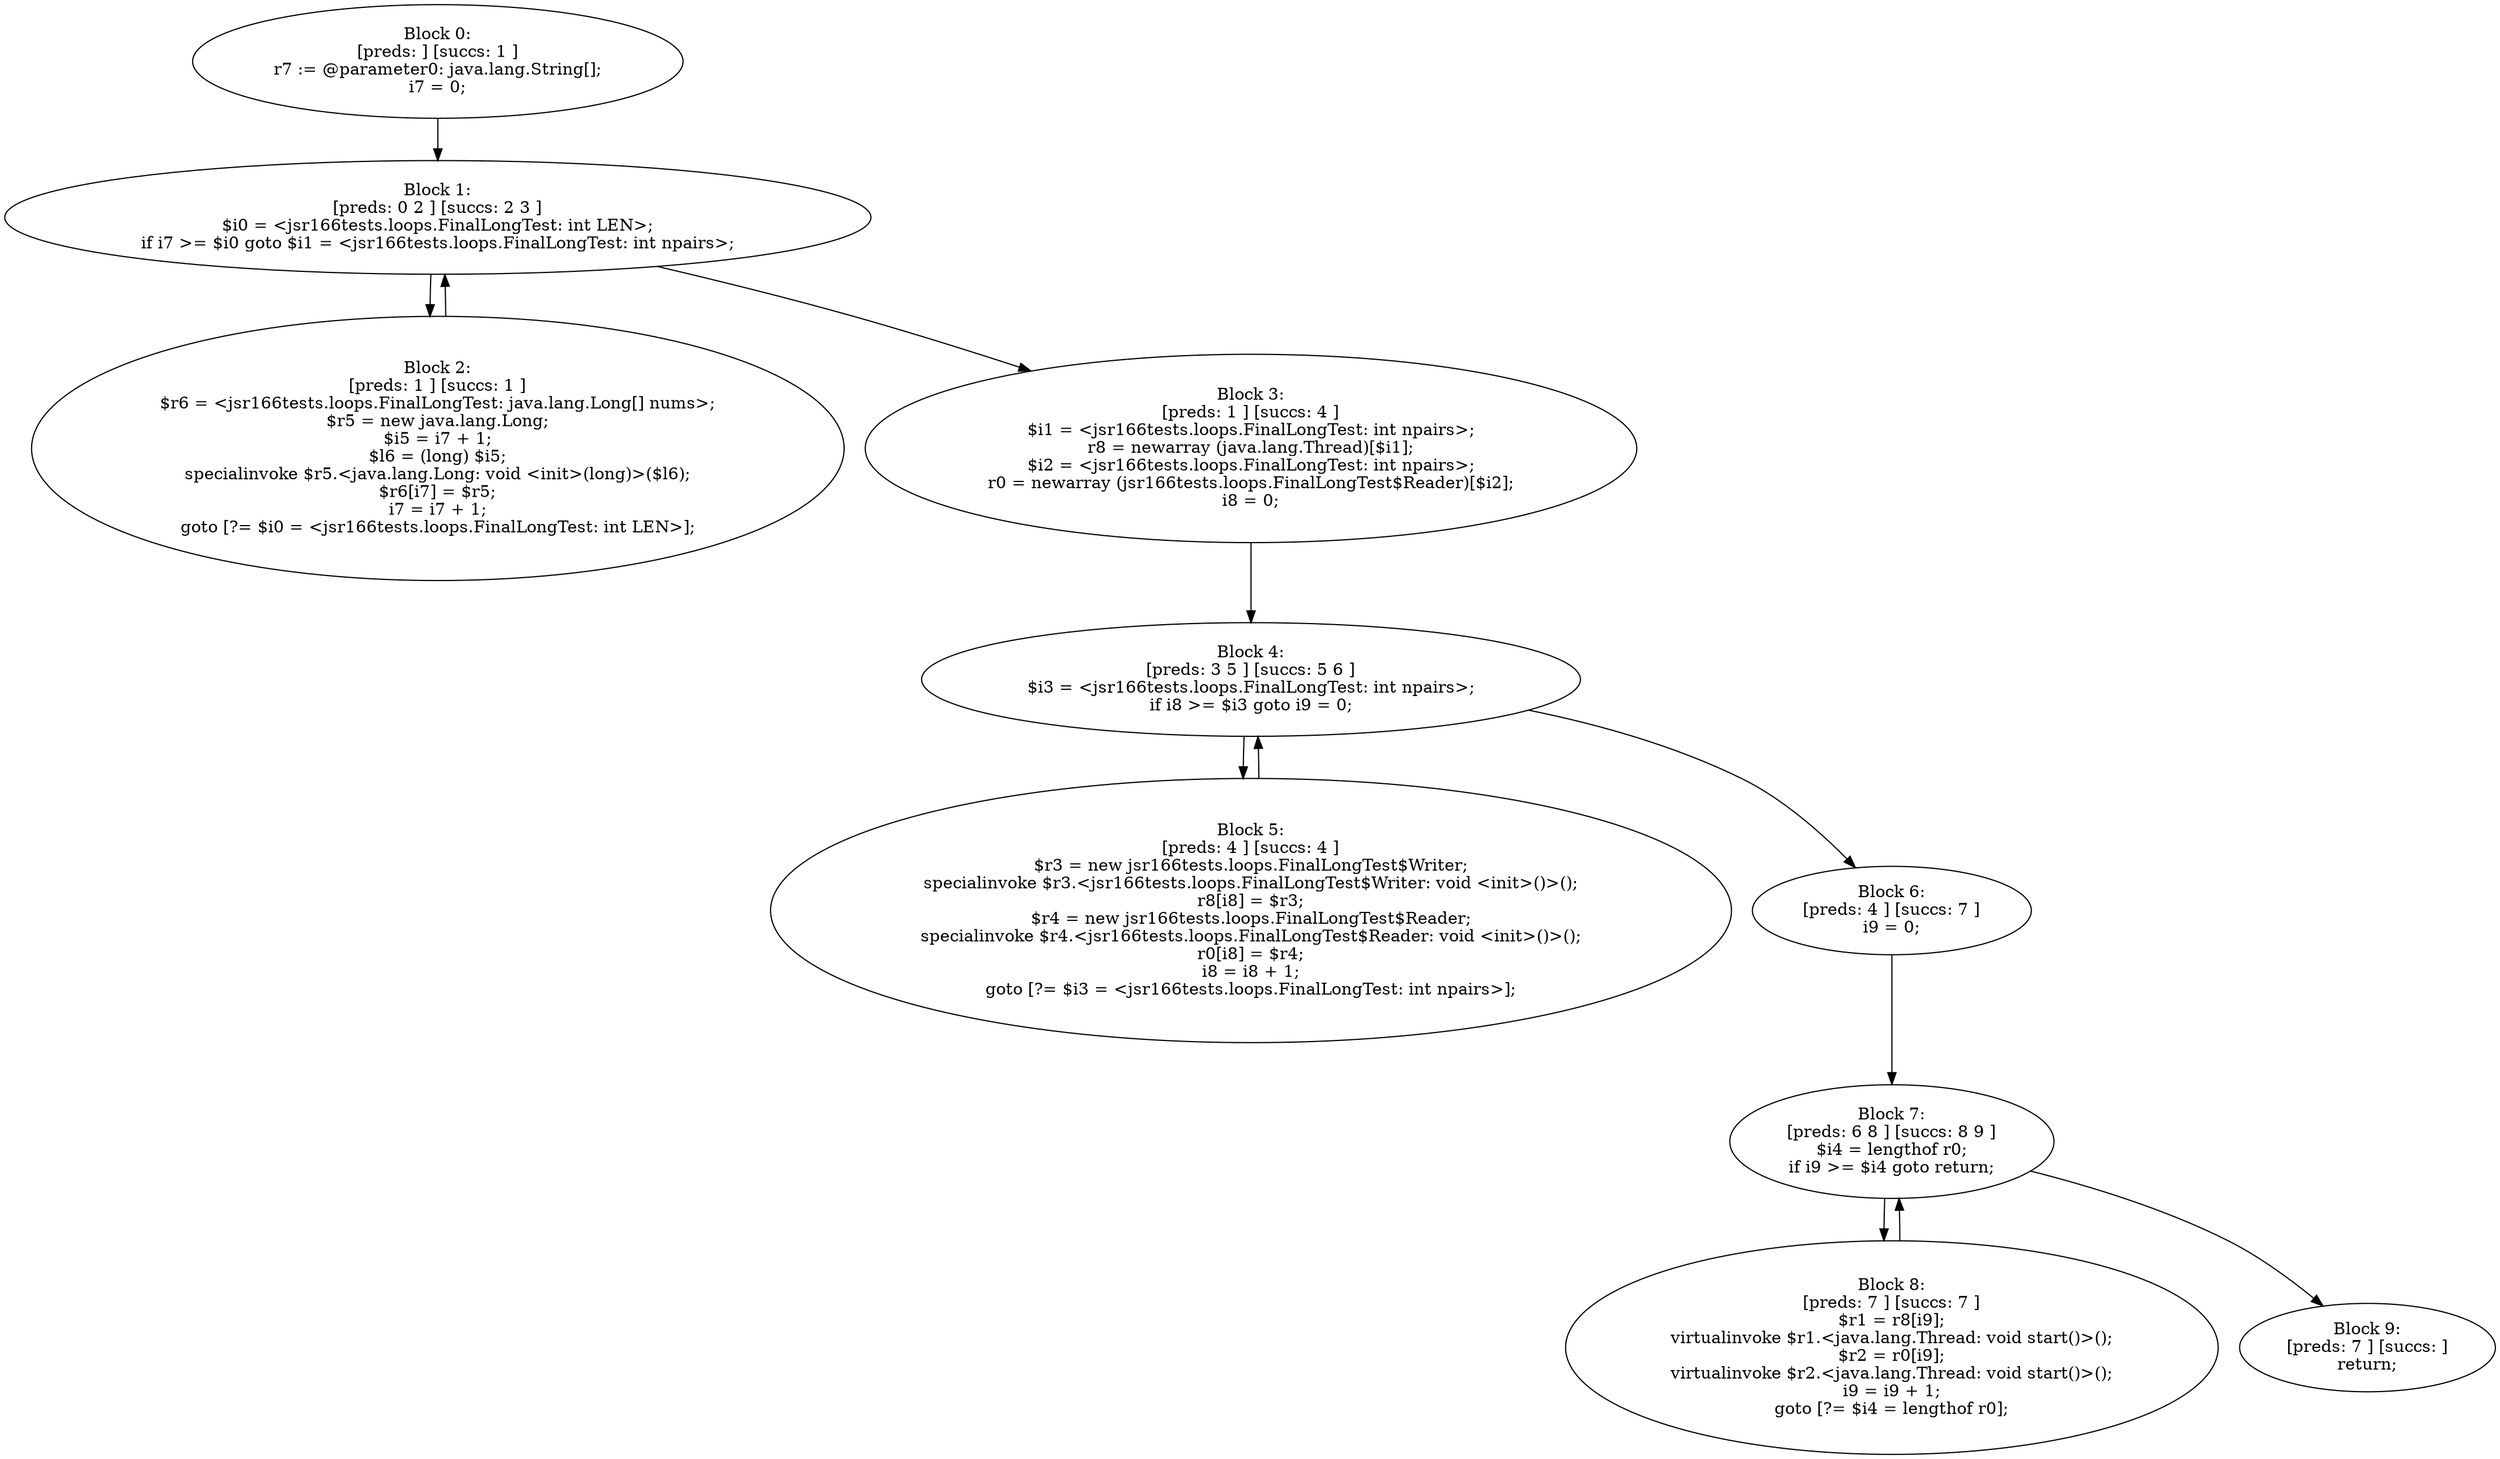 digraph "unitGraph" {
    "Block 0:
[preds: ] [succs: 1 ]
r7 := @parameter0: java.lang.String[];
i7 = 0;
"
    "Block 1:
[preds: 0 2 ] [succs: 2 3 ]
$i0 = <jsr166tests.loops.FinalLongTest: int LEN>;
if i7 >= $i0 goto $i1 = <jsr166tests.loops.FinalLongTest: int npairs>;
"
    "Block 2:
[preds: 1 ] [succs: 1 ]
$r6 = <jsr166tests.loops.FinalLongTest: java.lang.Long[] nums>;
$r5 = new java.lang.Long;
$i5 = i7 + 1;
$l6 = (long) $i5;
specialinvoke $r5.<java.lang.Long: void <init>(long)>($l6);
$r6[i7] = $r5;
i7 = i7 + 1;
goto [?= $i0 = <jsr166tests.loops.FinalLongTest: int LEN>];
"
    "Block 3:
[preds: 1 ] [succs: 4 ]
$i1 = <jsr166tests.loops.FinalLongTest: int npairs>;
r8 = newarray (java.lang.Thread)[$i1];
$i2 = <jsr166tests.loops.FinalLongTest: int npairs>;
r0 = newarray (jsr166tests.loops.FinalLongTest$Reader)[$i2];
i8 = 0;
"
    "Block 4:
[preds: 3 5 ] [succs: 5 6 ]
$i3 = <jsr166tests.loops.FinalLongTest: int npairs>;
if i8 >= $i3 goto i9 = 0;
"
    "Block 5:
[preds: 4 ] [succs: 4 ]
$r3 = new jsr166tests.loops.FinalLongTest$Writer;
specialinvoke $r3.<jsr166tests.loops.FinalLongTest$Writer: void <init>()>();
r8[i8] = $r3;
$r4 = new jsr166tests.loops.FinalLongTest$Reader;
specialinvoke $r4.<jsr166tests.loops.FinalLongTest$Reader: void <init>()>();
r0[i8] = $r4;
i8 = i8 + 1;
goto [?= $i3 = <jsr166tests.loops.FinalLongTest: int npairs>];
"
    "Block 6:
[preds: 4 ] [succs: 7 ]
i9 = 0;
"
    "Block 7:
[preds: 6 8 ] [succs: 8 9 ]
$i4 = lengthof r0;
if i9 >= $i4 goto return;
"
    "Block 8:
[preds: 7 ] [succs: 7 ]
$r1 = r8[i9];
virtualinvoke $r1.<java.lang.Thread: void start()>();
$r2 = r0[i9];
virtualinvoke $r2.<java.lang.Thread: void start()>();
i9 = i9 + 1;
goto [?= $i4 = lengthof r0];
"
    "Block 9:
[preds: 7 ] [succs: ]
return;
"
    "Block 0:
[preds: ] [succs: 1 ]
r7 := @parameter0: java.lang.String[];
i7 = 0;
"->"Block 1:
[preds: 0 2 ] [succs: 2 3 ]
$i0 = <jsr166tests.loops.FinalLongTest: int LEN>;
if i7 >= $i0 goto $i1 = <jsr166tests.loops.FinalLongTest: int npairs>;
";
    "Block 1:
[preds: 0 2 ] [succs: 2 3 ]
$i0 = <jsr166tests.loops.FinalLongTest: int LEN>;
if i7 >= $i0 goto $i1 = <jsr166tests.loops.FinalLongTest: int npairs>;
"->"Block 2:
[preds: 1 ] [succs: 1 ]
$r6 = <jsr166tests.loops.FinalLongTest: java.lang.Long[] nums>;
$r5 = new java.lang.Long;
$i5 = i7 + 1;
$l6 = (long) $i5;
specialinvoke $r5.<java.lang.Long: void <init>(long)>($l6);
$r6[i7] = $r5;
i7 = i7 + 1;
goto [?= $i0 = <jsr166tests.loops.FinalLongTest: int LEN>];
";
    "Block 1:
[preds: 0 2 ] [succs: 2 3 ]
$i0 = <jsr166tests.loops.FinalLongTest: int LEN>;
if i7 >= $i0 goto $i1 = <jsr166tests.loops.FinalLongTest: int npairs>;
"->"Block 3:
[preds: 1 ] [succs: 4 ]
$i1 = <jsr166tests.loops.FinalLongTest: int npairs>;
r8 = newarray (java.lang.Thread)[$i1];
$i2 = <jsr166tests.loops.FinalLongTest: int npairs>;
r0 = newarray (jsr166tests.loops.FinalLongTest$Reader)[$i2];
i8 = 0;
";
    "Block 2:
[preds: 1 ] [succs: 1 ]
$r6 = <jsr166tests.loops.FinalLongTest: java.lang.Long[] nums>;
$r5 = new java.lang.Long;
$i5 = i7 + 1;
$l6 = (long) $i5;
specialinvoke $r5.<java.lang.Long: void <init>(long)>($l6);
$r6[i7] = $r5;
i7 = i7 + 1;
goto [?= $i0 = <jsr166tests.loops.FinalLongTest: int LEN>];
"->"Block 1:
[preds: 0 2 ] [succs: 2 3 ]
$i0 = <jsr166tests.loops.FinalLongTest: int LEN>;
if i7 >= $i0 goto $i1 = <jsr166tests.loops.FinalLongTest: int npairs>;
";
    "Block 3:
[preds: 1 ] [succs: 4 ]
$i1 = <jsr166tests.loops.FinalLongTest: int npairs>;
r8 = newarray (java.lang.Thread)[$i1];
$i2 = <jsr166tests.loops.FinalLongTest: int npairs>;
r0 = newarray (jsr166tests.loops.FinalLongTest$Reader)[$i2];
i8 = 0;
"->"Block 4:
[preds: 3 5 ] [succs: 5 6 ]
$i3 = <jsr166tests.loops.FinalLongTest: int npairs>;
if i8 >= $i3 goto i9 = 0;
";
    "Block 4:
[preds: 3 5 ] [succs: 5 6 ]
$i3 = <jsr166tests.loops.FinalLongTest: int npairs>;
if i8 >= $i3 goto i9 = 0;
"->"Block 5:
[preds: 4 ] [succs: 4 ]
$r3 = new jsr166tests.loops.FinalLongTest$Writer;
specialinvoke $r3.<jsr166tests.loops.FinalLongTest$Writer: void <init>()>();
r8[i8] = $r3;
$r4 = new jsr166tests.loops.FinalLongTest$Reader;
specialinvoke $r4.<jsr166tests.loops.FinalLongTest$Reader: void <init>()>();
r0[i8] = $r4;
i8 = i8 + 1;
goto [?= $i3 = <jsr166tests.loops.FinalLongTest: int npairs>];
";
    "Block 4:
[preds: 3 5 ] [succs: 5 6 ]
$i3 = <jsr166tests.loops.FinalLongTest: int npairs>;
if i8 >= $i3 goto i9 = 0;
"->"Block 6:
[preds: 4 ] [succs: 7 ]
i9 = 0;
";
    "Block 5:
[preds: 4 ] [succs: 4 ]
$r3 = new jsr166tests.loops.FinalLongTest$Writer;
specialinvoke $r3.<jsr166tests.loops.FinalLongTest$Writer: void <init>()>();
r8[i8] = $r3;
$r4 = new jsr166tests.loops.FinalLongTest$Reader;
specialinvoke $r4.<jsr166tests.loops.FinalLongTest$Reader: void <init>()>();
r0[i8] = $r4;
i8 = i8 + 1;
goto [?= $i3 = <jsr166tests.loops.FinalLongTest: int npairs>];
"->"Block 4:
[preds: 3 5 ] [succs: 5 6 ]
$i3 = <jsr166tests.loops.FinalLongTest: int npairs>;
if i8 >= $i3 goto i9 = 0;
";
    "Block 6:
[preds: 4 ] [succs: 7 ]
i9 = 0;
"->"Block 7:
[preds: 6 8 ] [succs: 8 9 ]
$i4 = lengthof r0;
if i9 >= $i4 goto return;
";
    "Block 7:
[preds: 6 8 ] [succs: 8 9 ]
$i4 = lengthof r0;
if i9 >= $i4 goto return;
"->"Block 8:
[preds: 7 ] [succs: 7 ]
$r1 = r8[i9];
virtualinvoke $r1.<java.lang.Thread: void start()>();
$r2 = r0[i9];
virtualinvoke $r2.<java.lang.Thread: void start()>();
i9 = i9 + 1;
goto [?= $i4 = lengthof r0];
";
    "Block 7:
[preds: 6 8 ] [succs: 8 9 ]
$i4 = lengthof r0;
if i9 >= $i4 goto return;
"->"Block 9:
[preds: 7 ] [succs: ]
return;
";
    "Block 8:
[preds: 7 ] [succs: 7 ]
$r1 = r8[i9];
virtualinvoke $r1.<java.lang.Thread: void start()>();
$r2 = r0[i9];
virtualinvoke $r2.<java.lang.Thread: void start()>();
i9 = i9 + 1;
goto [?= $i4 = lengthof r0];
"->"Block 7:
[preds: 6 8 ] [succs: 8 9 ]
$i4 = lengthof r0;
if i9 >= $i4 goto return;
";
}
